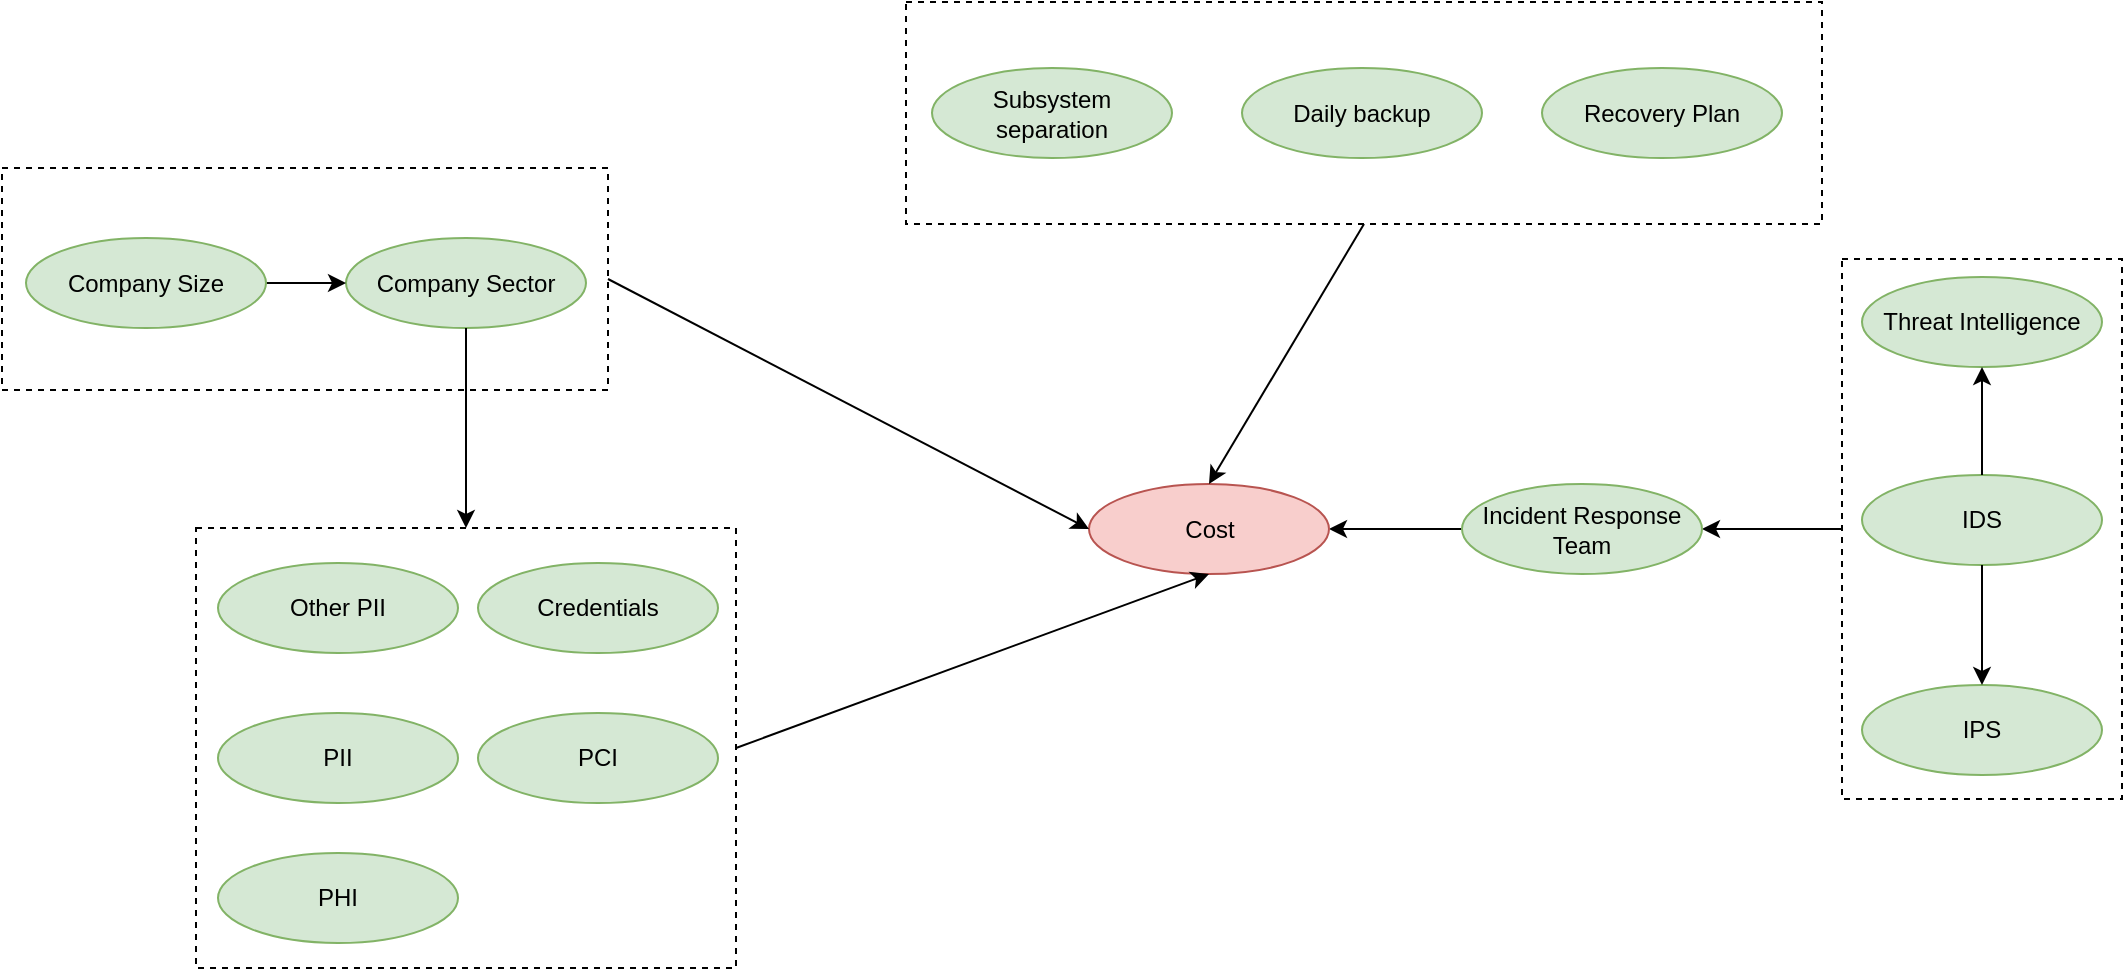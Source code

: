 <mxfile version="13.7.9" type="device"><diagram id="gEmLonJo4W-z7M9sSFrc" name="Page-1"><mxGraphModel dx="946" dy="633" grid="0" gridSize="10" guides="1" tooltips="1" connect="1" arrows="1" fold="1" page="1" pageScale="1" pageWidth="1169" pageHeight="827" math="0" shadow="0"><root><mxCell id="0"/><mxCell id="1" parent="0"/><mxCell id="qQf-7UoUgX2iH9V2KoMq-60" value="" style="group" parent="1" vertex="1" connectable="0"><mxGeometry x="60" y="190" width="303" height="111" as="geometry"/></mxCell><mxCell id="qQf-7UoUgX2iH9V2KoMq-58" value="" style="rounded=0;whiteSpace=wrap;html=1;fillColor=none;dashed=1;" parent="qQf-7UoUgX2iH9V2KoMq-60" vertex="1"><mxGeometry width="303" height="111" as="geometry"/></mxCell><mxCell id="qQf-7UoUgX2iH9V2KoMq-55" value="Company Sector" style="ellipse;whiteSpace=wrap;html=1;fillColor=#d5e8d4;strokeColor=#82b366;" parent="qQf-7UoUgX2iH9V2KoMq-60" vertex="1"><mxGeometry x="172" y="35" width="120" height="45" as="geometry"/></mxCell><mxCell id="qQf-7UoUgX2iH9V2KoMq-56" style="edgeStyle=orthogonalEdgeStyle;rounded=0;orthogonalLoop=1;jettySize=auto;html=1;exitX=1;exitY=0.5;exitDx=0;exitDy=0;entryX=0;entryY=0.5;entryDx=0;entryDy=0;" parent="qQf-7UoUgX2iH9V2KoMq-60" source="qQf-7UoUgX2iH9V2KoMq-57" target="qQf-7UoUgX2iH9V2KoMq-55" edge="1"><mxGeometry as="geometry"/></mxCell><mxCell id="qQf-7UoUgX2iH9V2KoMq-57" value="Company Size" style="ellipse;whiteSpace=wrap;html=1;fillColor=#d5e8d4;strokeColor=#82b366;" parent="qQf-7UoUgX2iH9V2KoMq-60" vertex="1"><mxGeometry x="12" y="35" width="120" height="45" as="geometry"/></mxCell><mxCell id="qQf-7UoUgX2iH9V2KoMq-65" value="" style="rounded=0;whiteSpace=wrap;html=1;fillColor=none;dashed=1;" parent="1" vertex="1"><mxGeometry x="512" y="107" width="458" height="111" as="geometry"/></mxCell><mxCell id="qQf-7UoUgX2iH9V2KoMq-22" style="edgeStyle=orthogonalEdgeStyle;rounded=0;orthogonalLoop=1;jettySize=auto;html=1;exitX=0;exitY=0.5;exitDx=0;exitDy=0;" parent="1" source="qQf-7UoUgX2iH9V2KoMq-23" target="qQf-7UoUgX2iH9V2KoMq-24" edge="1"><mxGeometry relative="1" as="geometry"/></mxCell><mxCell id="qQf-7UoUgX2iH9V2KoMq-24" value="Cost" style="ellipse;whiteSpace=wrap;html=1;fillColor=#f8cecc;strokeColor=#b85450;" parent="1" vertex="1"><mxGeometry x="603.5" y="348" width="120" height="45" as="geometry"/></mxCell><mxCell id="qQf-7UoUgX2iH9V2KoMq-40" value="Recovery Plan" style="ellipse;whiteSpace=wrap;html=1;fillColor=#d5e8d4;strokeColor=#82b366;" parent="1" vertex="1"><mxGeometry x="830" y="140" width="120" height="45" as="geometry"/></mxCell><mxCell id="qQf-7UoUgX2iH9V2KoMq-48" style="rounded=0;orthogonalLoop=1;jettySize=auto;html=1;exitX=1;exitY=0.5;exitDx=0;exitDy=0;entryX=0.5;entryY=1;entryDx=0;entryDy=0;" parent="1" source="qQf-7UoUgX2iH9V2KoMq-5" target="qQf-7UoUgX2iH9V2KoMq-24" edge="1"><mxGeometry relative="1" as="geometry"/></mxCell><mxCell id="qQf-7UoUgX2iH9V2KoMq-53" value="Subsystem separation" style="ellipse;whiteSpace=wrap;html=1;fillColor=#d5e8d4;strokeColor=#82b366;" parent="1" vertex="1"><mxGeometry x="525" y="140" width="120" height="45" as="geometry"/></mxCell><mxCell id="qQf-7UoUgX2iH9V2KoMq-59" style="edgeStyle=orthogonalEdgeStyle;rounded=0;orthogonalLoop=1;jettySize=auto;html=1;exitX=0.5;exitY=1;exitDx=0;exitDy=0;entryX=0.5;entryY=0;entryDx=0;entryDy=0;" parent="1" source="qQf-7UoUgX2iH9V2KoMq-55" target="qQf-7UoUgX2iH9V2KoMq-5" edge="1"><mxGeometry relative="1" as="geometry"/></mxCell><mxCell id="qQf-7UoUgX2iH9V2KoMq-61" value="" style="group" parent="1" vertex="1" connectable="0"><mxGeometry x="157" y="370" width="270" height="220" as="geometry"/></mxCell><mxCell id="qQf-7UoUgX2iH9V2KoMq-5" value="" style="rounded=0;whiteSpace=wrap;html=1;fillColor=none;dashed=1;" parent="qQf-7UoUgX2iH9V2KoMq-61" vertex="1"><mxGeometry width="270" height="220" as="geometry"/></mxCell><mxCell id="qQf-7UoUgX2iH9V2KoMq-25" value="PII" style="ellipse;whiteSpace=wrap;html=1;fillColor=#d5e8d4;strokeColor=#82b366;" parent="qQf-7UoUgX2iH9V2KoMq-61" vertex="1"><mxGeometry x="11" y="92.5" width="120" height="45" as="geometry"/></mxCell><mxCell id="qQf-7UoUgX2iH9V2KoMq-26" value="PCI" style="ellipse;whiteSpace=wrap;html=1;fillColor=#d5e8d4;strokeColor=#82b366;" parent="qQf-7UoUgX2iH9V2KoMq-61" vertex="1"><mxGeometry x="141" y="92.5" width="120" height="45" as="geometry"/></mxCell><mxCell id="qQf-7UoUgX2iH9V2KoMq-27" value="PHI" style="ellipse;whiteSpace=wrap;html=1;fillColor=#d5e8d4;strokeColor=#82b366;" parent="qQf-7UoUgX2iH9V2KoMq-61" vertex="1"><mxGeometry x="11" y="162.5" width="120" height="45" as="geometry"/></mxCell><mxCell id="qQf-7UoUgX2iH9V2KoMq-28" value="Credentials" style="ellipse;whiteSpace=wrap;html=1;fillColor=#d5e8d4;strokeColor=#82b366;" parent="qQf-7UoUgX2iH9V2KoMq-61" vertex="1"><mxGeometry x="141" y="17.5" width="120" height="45" as="geometry"/></mxCell><mxCell id="qQf-7UoUgX2iH9V2KoMq-29" value="Other PII" style="ellipse;whiteSpace=wrap;html=1;fillColor=#d5e8d4;strokeColor=#82b366;" parent="qQf-7UoUgX2iH9V2KoMq-61" vertex="1"><mxGeometry x="11" y="17.5" width="120" height="45" as="geometry"/></mxCell><mxCell id="qQf-7UoUgX2iH9V2KoMq-62" style="rounded=0;orthogonalLoop=1;jettySize=auto;html=1;exitX=1;exitY=0.5;exitDx=0;exitDy=0;entryX=0;entryY=0.5;entryDx=0;entryDy=0;" parent="1" source="qQf-7UoUgX2iH9V2KoMq-58" target="qQf-7UoUgX2iH9V2KoMq-24" edge="1"><mxGeometry relative="1" as="geometry"/></mxCell><mxCell id="qQf-7UoUgX2iH9V2KoMq-64" value="Daily backup" style="ellipse;whiteSpace=wrap;html=1;fillColor=#d5e8d4;strokeColor=#82b366;" parent="1" vertex="1"><mxGeometry x="680" y="140" width="120" height="45" as="geometry"/></mxCell><mxCell id="qQf-7UoUgX2iH9V2KoMq-66" style="rounded=0;orthogonalLoop=1;jettySize=auto;html=1;exitX=0.5;exitY=1;exitDx=0;exitDy=0;entryX=0.5;entryY=0;entryDx=0;entryDy=0;" parent="1" source="qQf-7UoUgX2iH9V2KoMq-65" target="qQf-7UoUgX2iH9V2KoMq-24" edge="1"><mxGeometry relative="1" as="geometry"/></mxCell><mxCell id="qQf-7UoUgX2iH9V2KoMq-77" style="edgeStyle=orthogonalEdgeStyle;rounded=0;orthogonalLoop=1;jettySize=auto;html=1;exitX=0;exitY=0.5;exitDx=0;exitDy=0;" parent="1" source="qQf-7UoUgX2iH9V2KoMq-76" target="qQf-7UoUgX2iH9V2KoMq-23" edge="1"><mxGeometry relative="1" as="geometry"/></mxCell><mxCell id="qQf-7UoUgX2iH9V2KoMq-23" value="Incident Response Team" style="ellipse;whiteSpace=wrap;html=1;fillColor=#d5e8d4;strokeColor=#82b366;" parent="1" vertex="1"><mxGeometry x="790" y="348" width="120" height="45" as="geometry"/></mxCell><mxCell id="qQf-7UoUgX2iH9V2KoMq-78" value="" style="group" parent="1" vertex="1" connectable="0"><mxGeometry x="980" y="235.5" width="140" height="270" as="geometry"/></mxCell><mxCell id="qQf-7UoUgX2iH9V2KoMq-76" value="" style="rounded=0;whiteSpace=wrap;html=1;fillColor=none;dashed=1;" parent="qQf-7UoUgX2iH9V2KoMq-78" vertex="1"><mxGeometry width="140" height="270" as="geometry"/></mxCell><mxCell id="qQf-7UoUgX2iH9V2KoMq-13" value="IDS" style="ellipse;whiteSpace=wrap;html=1;fillColor=#d5e8d4;strokeColor=#82b366;" parent="qQf-7UoUgX2iH9V2KoMq-78" vertex="1"><mxGeometry x="10" y="108" width="120" height="45" as="geometry"/></mxCell><mxCell id="qQf-7UoUgX2iH9V2KoMq-16" value="IPS" style="ellipse;whiteSpace=wrap;html=1;fillColor=#d5e8d4;strokeColor=#82b366;" parent="qQf-7UoUgX2iH9V2KoMq-78" vertex="1"><mxGeometry x="10" y="213" width="120" height="45" as="geometry"/></mxCell><mxCell id="qQf-7UoUgX2iH9V2KoMq-9" style="edgeStyle=orthogonalEdgeStyle;rounded=0;orthogonalLoop=1;jettySize=auto;html=1;exitX=0.5;exitY=1;exitDx=0;exitDy=0;entryX=0.5;entryY=0;entryDx=0;entryDy=0;" parent="qQf-7UoUgX2iH9V2KoMq-78" source="qQf-7UoUgX2iH9V2KoMq-13" target="qQf-7UoUgX2iH9V2KoMq-16" edge="1"><mxGeometry x="-150" y="9" as="geometry"/></mxCell><mxCell id="qQf-7UoUgX2iH9V2KoMq-50" value="Threat Intelligence" style="ellipse;whiteSpace=wrap;html=1;fillColor=#d5e8d4;strokeColor=#82b366;" parent="qQf-7UoUgX2iH9V2KoMq-78" vertex="1"><mxGeometry x="10" y="9" width="120" height="45" as="geometry"/></mxCell><mxCell id="qQf-7UoUgX2iH9V2KoMq-52" style="edgeStyle=orthogonalEdgeStyle;rounded=0;orthogonalLoop=1;jettySize=auto;html=1;exitX=0.5;exitY=0;exitDx=0;exitDy=0;entryX=0.5;entryY=1;entryDx=0;entryDy=0;" parent="qQf-7UoUgX2iH9V2KoMq-78" source="qQf-7UoUgX2iH9V2KoMq-13" target="qQf-7UoUgX2iH9V2KoMq-50" edge="1"><mxGeometry x="-150" y="9" as="geometry"/></mxCell></root></mxGraphModel></diagram></mxfile>